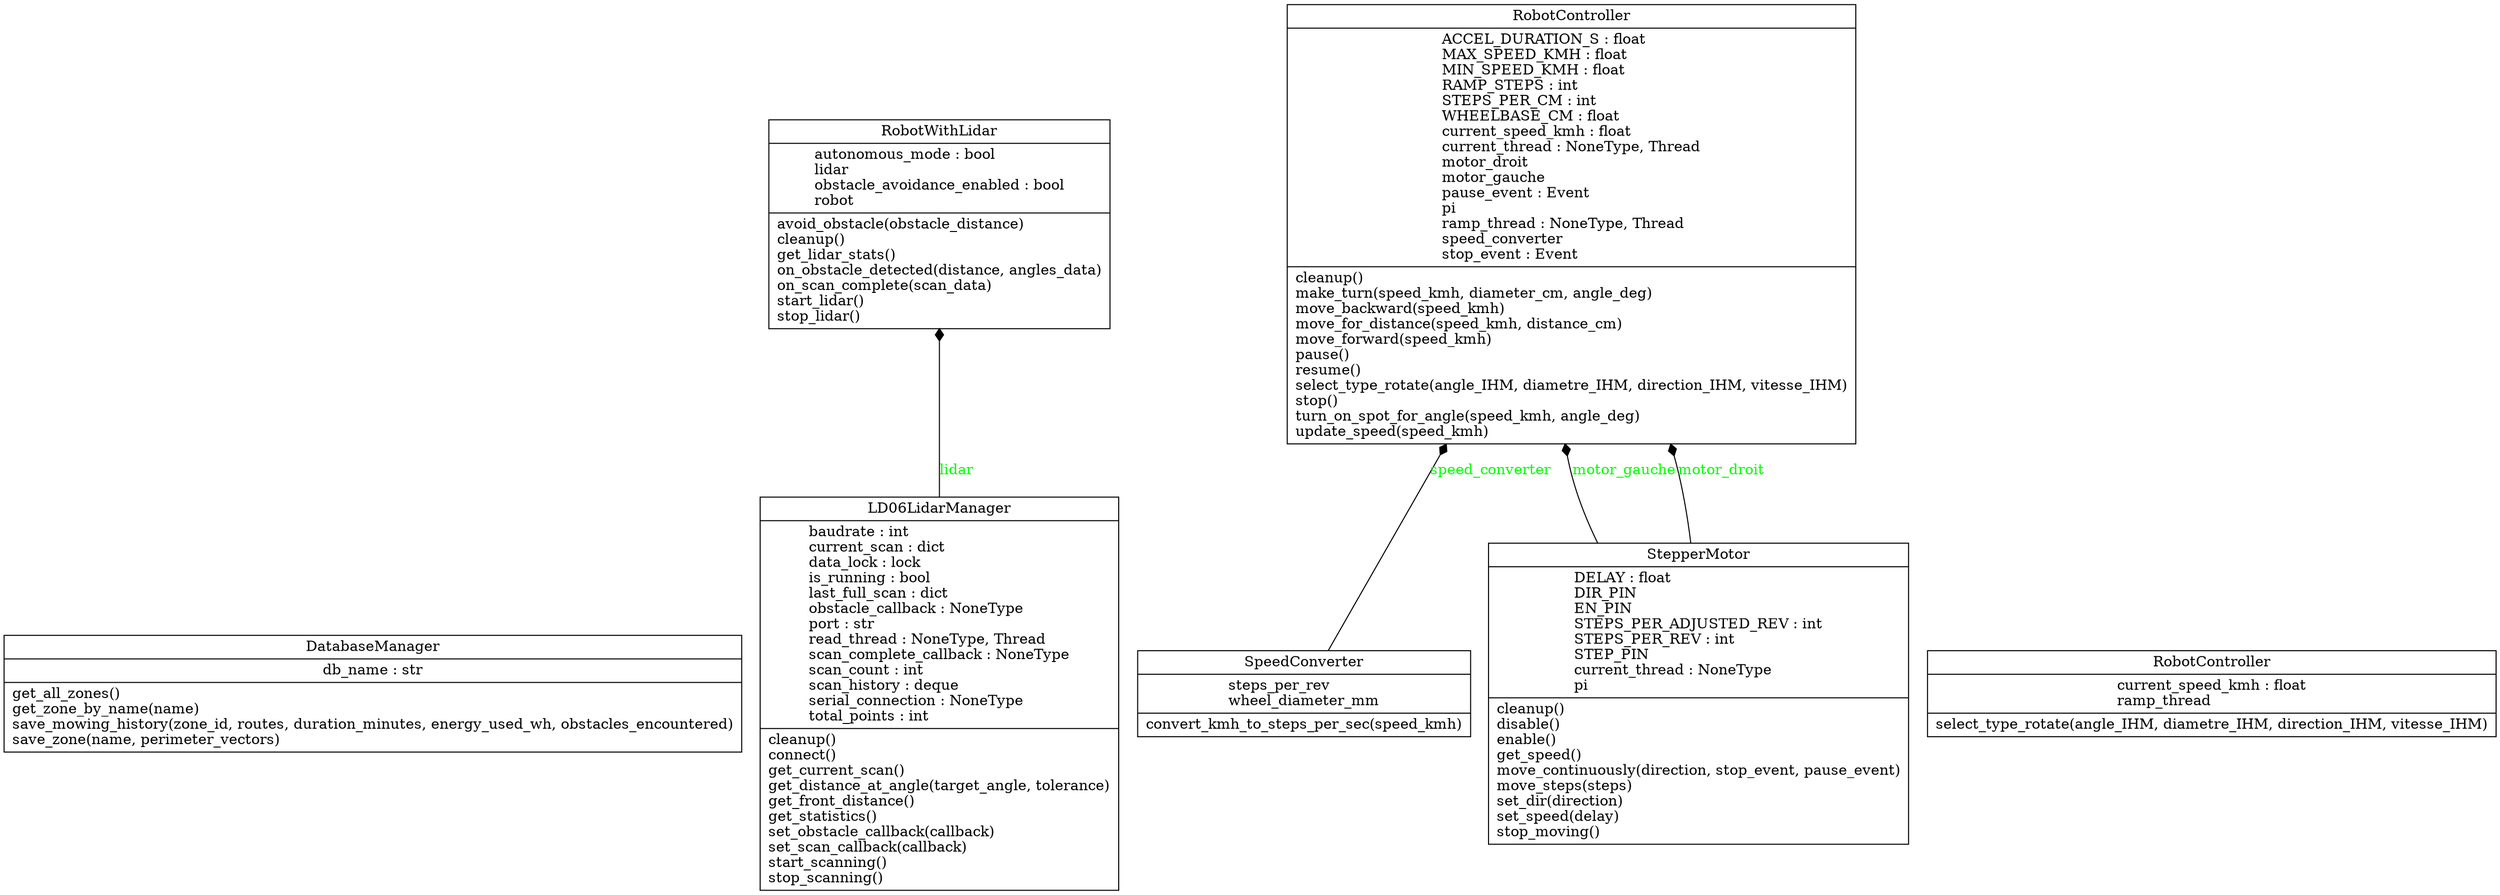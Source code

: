 digraph "classes_RobotController" {
rankdir=BT
charset="utf-8"
"database_manager.DatabaseManager" [color="black", fontcolor="black", label=<{DatabaseManager|db_name : str<br ALIGN="LEFT"/>|get_all_zones()<br ALIGN="LEFT"/>get_zone_by_name(name)<br ALIGN="LEFT"/>save_mowing_history(zone_id, routes, duration_minutes, energy_used_wh, obstacles_encountered)<br ALIGN="LEFT"/>save_zone(name, perimeter_vectors)<br ALIGN="LEFT"/>}>, shape="record", style="solid"];
"lidar_ld06_manager.LD06LidarManager" [color="black", fontcolor="black", label=<{LD06LidarManager|baudrate : int<br ALIGN="LEFT"/>current_scan : dict<br ALIGN="LEFT"/>data_lock : lock<br ALIGN="LEFT"/>is_running : bool<br ALIGN="LEFT"/>last_full_scan : dict<br ALIGN="LEFT"/>obstacle_callback : NoneType<br ALIGN="LEFT"/>port : str<br ALIGN="LEFT"/>read_thread : NoneType, Thread<br ALIGN="LEFT"/>scan_complete_callback : NoneType<br ALIGN="LEFT"/>scan_count : int<br ALIGN="LEFT"/>scan_history : deque<br ALIGN="LEFT"/>serial_connection : NoneType<br ALIGN="LEFT"/>total_points : int<br ALIGN="LEFT"/>|cleanup()<br ALIGN="LEFT"/>connect()<br ALIGN="LEFT"/>get_current_scan()<br ALIGN="LEFT"/>get_distance_at_angle(target_angle, tolerance)<br ALIGN="LEFT"/>get_front_distance()<br ALIGN="LEFT"/>get_statistics()<br ALIGN="LEFT"/>set_obstacle_callback(callback)<br ALIGN="LEFT"/>set_scan_callback(callback)<br ALIGN="LEFT"/>start_scanning()<br ALIGN="LEFT"/>stop_scanning()<br ALIGN="LEFT"/>}>, shape="record", style="solid"];
"robot_controller_class.RobotController" [color="black", fontcolor="black", label=<{RobotController|ACCEL_DURATION_S : float<br ALIGN="LEFT"/>MAX_SPEED_KMH : float<br ALIGN="LEFT"/>MIN_SPEED_KMH : float<br ALIGN="LEFT"/>RAMP_STEPS : int<br ALIGN="LEFT"/>STEPS_PER_CM : int<br ALIGN="LEFT"/>WHEELBASE_CM : float<br ALIGN="LEFT"/>current_speed_kmh : float<br ALIGN="LEFT"/>current_thread : NoneType, Thread<br ALIGN="LEFT"/>motor_droit<br ALIGN="LEFT"/>motor_gauche<br ALIGN="LEFT"/>pause_event : Event<br ALIGN="LEFT"/>pi<br ALIGN="LEFT"/>ramp_thread : NoneType, Thread<br ALIGN="LEFT"/>speed_converter<br ALIGN="LEFT"/>stop_event : Event<br ALIGN="LEFT"/>|cleanup()<br ALIGN="LEFT"/>make_turn(speed_kmh, diameter_cm, angle_deg)<br ALIGN="LEFT"/>move_backward(speed_kmh)<br ALIGN="LEFT"/>move_for_distance(speed_kmh, distance_cm)<br ALIGN="LEFT"/>move_forward(speed_kmh)<br ALIGN="LEFT"/>pause()<br ALIGN="LEFT"/>resume()<br ALIGN="LEFT"/>select_type_rotate(angle_IHM, diametre_IHM, direction_IHM, vitesse_IHM)<br ALIGN="LEFT"/>stop()<br ALIGN="LEFT"/>turn_on_spot_for_angle(speed_kmh, angle_deg)<br ALIGN="LEFT"/>update_speed(speed_kmh)<br ALIGN="LEFT"/>}>, shape="record", style="solid"];
"temp.RobotController" [color="black", fontcolor="black", label=<{RobotController|current_speed_kmh : float<br ALIGN="LEFT"/>ramp_thread<br ALIGN="LEFT"/>|select_type_rotate(angle_IHM, diametre_IHM, direction_IHM, vitesse_IHM)<br ALIGN="LEFT"/>}>, shape="record", style="solid"];
"lidar_ld06_manager.RobotWithLidar" [color="black", fontcolor="black", label=<{RobotWithLidar|autonomous_mode : bool<br ALIGN="LEFT"/>lidar<br ALIGN="LEFT"/>obstacle_avoidance_enabled : bool<br ALIGN="LEFT"/>robot<br ALIGN="LEFT"/>|avoid_obstacle(obstacle_distance)<br ALIGN="LEFT"/>cleanup()<br ALIGN="LEFT"/>get_lidar_stats()<br ALIGN="LEFT"/>on_obstacle_detected(distance, angles_data)<br ALIGN="LEFT"/>on_scan_complete(scan_data)<br ALIGN="LEFT"/>start_lidar()<br ALIGN="LEFT"/>stop_lidar()<br ALIGN="LEFT"/>}>, shape="record", style="solid"];
"SpeedConverter.SpeedConverter" [color="black", fontcolor="black", label=<{SpeedConverter|steps_per_rev<br ALIGN="LEFT"/>wheel_diameter_mm<br ALIGN="LEFT"/>|convert_kmh_to_steps_per_sec(speed_kmh)<br ALIGN="LEFT"/>}>, shape="record", style="solid"];
"stepper_motor_class.StepperMotor" [color="black", fontcolor="black", label=<{StepperMotor|DELAY : float<br ALIGN="LEFT"/>DIR_PIN<br ALIGN="LEFT"/>EN_PIN<br ALIGN="LEFT"/>STEPS_PER_ADJUSTED_REV : int<br ALIGN="LEFT"/>STEPS_PER_REV : int<br ALIGN="LEFT"/>STEP_PIN<br ALIGN="LEFT"/>current_thread : NoneType<br ALIGN="LEFT"/>pi<br ALIGN="LEFT"/>|cleanup()<br ALIGN="LEFT"/>disable()<br ALIGN="LEFT"/>enable()<br ALIGN="LEFT"/>get_speed()<br ALIGN="LEFT"/>move_continuously(direction, stop_event, pause_event)<br ALIGN="LEFT"/>move_steps(steps)<br ALIGN="LEFT"/>set_dir(direction)<br ALIGN="LEFT"/>set_speed(delay)<br ALIGN="LEFT"/>stop_moving()<br ALIGN="LEFT"/>}>, shape="record", style="solid"];
"SpeedConverter.SpeedConverter" -> "robot_controller_class.RobotController" [arrowhead="diamond", arrowtail="none", fontcolor="green", label="speed_converter", style="solid"];
"lidar_ld06_manager.LD06LidarManager" -> "lidar_ld06_manager.RobotWithLidar" [arrowhead="diamond", arrowtail="none", fontcolor="green", label="lidar", style="solid"];
"stepper_motor_class.StepperMotor" -> "robot_controller_class.RobotController" [arrowhead="diamond", arrowtail="none", fontcolor="green", label="motor_gauche", style="solid"];
"stepper_motor_class.StepperMotor" -> "robot_controller_class.RobotController" [arrowhead="diamond", arrowtail="none", fontcolor="green", label="motor_droit", style="solid"];
}
